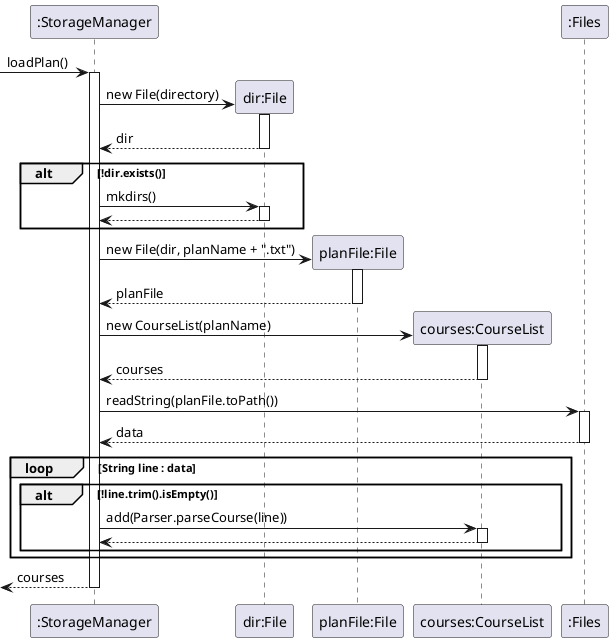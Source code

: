 @startuml
'https://plantuml.com/sequence-diagram

[-> ":StorageManager": loadPlan()
activate ":StorageManager"

":StorageManager" -> "dir:File" **: new File(directory)
activate "dir:File"
"dir:File" --> ":StorageManager": dir
deactivate "dir:File"

alt !dir.exists()
    ":StorageManager" -> "dir:File": mkdirs()
    activate "dir:File"
    "dir:File" --> ":StorageManager"
    deactivate "dir:File"
end

":StorageManager" -> "planFile:File" **: new File(dir, planName + ".txt")
activate "planFile:File"
"planFile:File" --> ":StorageManager": planFile
deactivate "planFile:File"

":StorageManager" -> "courses:CourseList" **: new CourseList(planName)
activate "courses:CourseList"
"courses:CourseList" --> ":StorageManager": courses
deactivate "courses:CourseList"

":StorageManager" -> ":Files": readString(planFile.toPath())
activate ":Files"
":Files" --> ":StorageManager": data
deactivate ":Files"

loop String line : data
    alt !line.trim().isEmpty()
        ":StorageManager" -> "courses:CourseList": add(Parser.parseCourse(line))
        activate "courses:CourseList"
        "courses:CourseList" --> ":StorageManager"
        deactivate "courses:CourseList"
    end
end

[<-- ":StorageManager" : courses
deactivate ":StorageManager"

@enduml